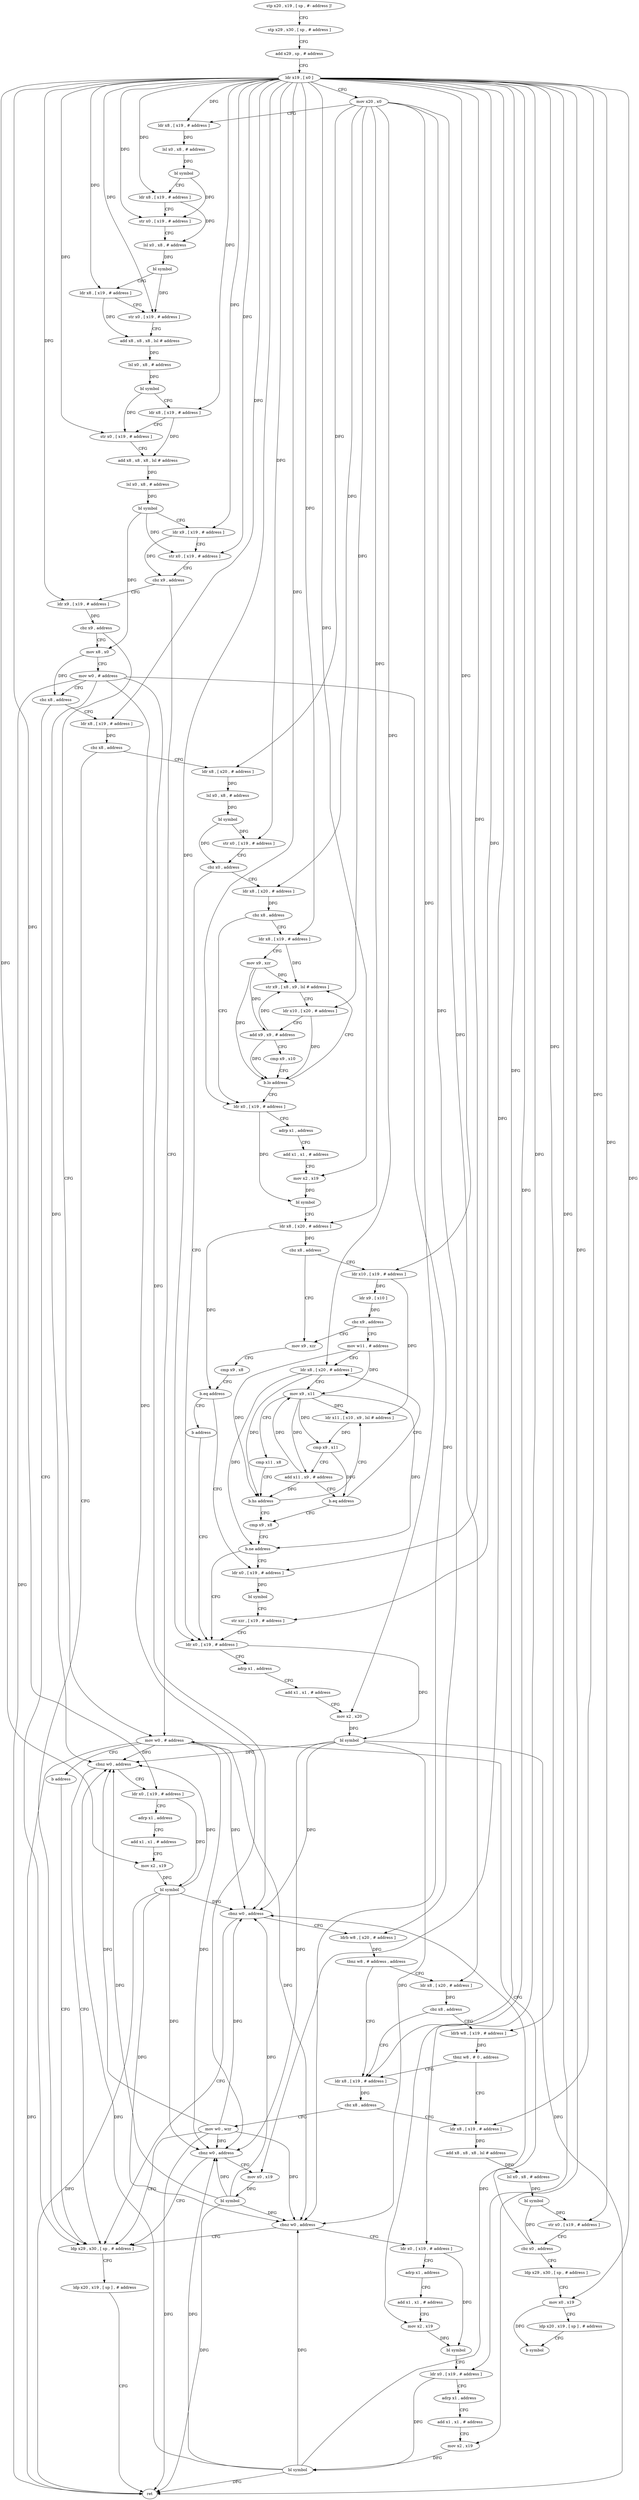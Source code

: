 digraph "func" {
"4222708" [label = "stp x20 , x19 , [ sp , #- address ]!" ]
"4222712" [label = "stp x29 , x30 , [ sp , # address ]" ]
"4222716" [label = "add x29 , sp , # address" ]
"4222720" [label = "ldr x19 , [ x0 ]" ]
"4222724" [label = "mov x20 , x0" ]
"4222728" [label = "ldr x8 , [ x19 , # address ]" ]
"4222732" [label = "lsl x0 , x8 , # address" ]
"4222736" [label = "bl symbol" ]
"4222740" [label = "ldr x8 , [ x19 , # address ]" ]
"4222744" [label = "str x0 , [ x19 , # address ]" ]
"4222748" [label = "lsl x0 , x8 , # address" ]
"4222752" [label = "bl symbol" ]
"4222756" [label = "ldr x8 , [ x19 , # address ]" ]
"4222760" [label = "str x0 , [ x19 , # address ]" ]
"4222764" [label = "add x8 , x8 , x8 , lsl # address" ]
"4222768" [label = "lsl x0 , x8 , # address" ]
"4222772" [label = "bl symbol" ]
"4222776" [label = "ldr x8 , [ x19 , # address ]" ]
"4222780" [label = "str x0 , [ x19 , # address ]" ]
"4222784" [label = "add x8 , x8 , x8 , lsl # address" ]
"4222788" [label = "lsl x0 , x8 , # address" ]
"4222792" [label = "bl symbol" ]
"4222796" [label = "ldr x9 , [ x19 , # address ]" ]
"4222800" [label = "str x0 , [ x19 , # address ]" ]
"4222804" [label = "cbz x9 , address" ]
"4223196" [label = "mov w0 , # address" ]
"4222808" [label = "ldr x9 , [ x19 , # address ]" ]
"4223200" [label = "b address" ]
"4223184" [label = "ldp x29 , x30 , [ sp , # address ]" ]
"4222812" [label = "cbz x9 , address" ]
"4222816" [label = "mov x8 , x0" ]
"4223188" [label = "ldp x20 , x19 , [ sp ] , # address" ]
"4223192" [label = "ret" ]
"4222820" [label = "mov w0 , # address" ]
"4222824" [label = "cbz x8 , address" ]
"4222828" [label = "ldr x8 , [ x19 , # address ]" ]
"4222832" [label = "cbz x8 , address" ]
"4222836" [label = "ldr x8 , [ x20 , # address ]" ]
"4222840" [label = "lsl x0 , x8 , # address" ]
"4222844" [label = "bl symbol" ]
"4222848" [label = "str x0 , [ x19 , # address ]" ]
"4222852" [label = "cbz x0 , address" ]
"4223004" [label = "ldr x0 , [ x19 , # address ]" ]
"4222856" [label = "ldr x8 , [ x20 , # address ]" ]
"4223008" [label = "adrp x1 , address" ]
"4223012" [label = "add x1 , x1 , # address" ]
"4223016" [label = "mov x2 , x20" ]
"4223020" [label = "bl symbol" ]
"4223024" [label = "cbnz w0 , address" ]
"4223028" [label = "ldr x0 , [ x19 , # address ]" ]
"4222860" [label = "cbz x8 , address" ]
"4222892" [label = "ldr x0 , [ x19 , # address ]" ]
"4222864" [label = "ldr x8 , [ x19 , # address ]" ]
"4223032" [label = "adrp x1 , address" ]
"4223036" [label = "add x1 , x1 , # address" ]
"4223040" [label = "mov x2 , x19" ]
"4223044" [label = "bl symbol" ]
"4223048" [label = "cbnz w0 , address" ]
"4223052" [label = "ldr x0 , [ x19 , # address ]" ]
"4222896" [label = "adrp x1 , address" ]
"4222900" [label = "add x1 , x1 , # address" ]
"4222904" [label = "mov x2 , x19" ]
"4222908" [label = "bl symbol" ]
"4222912" [label = "ldr x8 , [ x20 , # address ]" ]
"4222916" [label = "cbz x8 , address" ]
"4222932" [label = "mov x9 , xzr" ]
"4222920" [label = "ldr x10 , [ x19 , # address ]" ]
"4222868" [label = "mov x9 , xzr" ]
"4222872" [label = "str x9 , [ x8 , x9 , lsl # address ]" ]
"4223056" [label = "adrp x1 , address" ]
"4223060" [label = "add x1 , x1 , # address" ]
"4223064" [label = "mov x2 , x19" ]
"4223068" [label = "bl symbol" ]
"4223072" [label = "ldr x0 , [ x19 , # address ]" ]
"4223076" [label = "adrp x1 , address" ]
"4223080" [label = "add x1 , x1 , # address" ]
"4223084" [label = "mov x2 , x19" ]
"4223088" [label = "bl symbol" ]
"4223092" [label = "cbnz w0 , address" ]
"4223096" [label = "mov x0 , x19" ]
"4222936" [label = "cmp x9 , x8" ]
"4222940" [label = "b.eq address" ]
"4222992" [label = "ldr x0 , [ x19 , # address ]" ]
"4222944" [label = "b address" ]
"4222924" [label = "ldr x9 , [ x10 ]" ]
"4222928" [label = "cbz x9 , address" ]
"4222948" [label = "mov w11 , # address" ]
"4222876" [label = "ldr x10 , [ x20 , # address ]" ]
"4222880" [label = "add x9 , x9 , # address" ]
"4222884" [label = "cmp x9 , x10" ]
"4222888" [label = "b.lo address" ]
"4223100" [label = "bl symbol" ]
"4223104" [label = "cbnz w0 , address" ]
"4223108" [label = "ldrb w8 , [ x20 , # address ]" ]
"4222996" [label = "bl symbol" ]
"4223000" [label = "str xzr , [ x19 , # address ]" ]
"4222952" [label = "ldr x8 , [ x20 , # address ]" ]
"4223112" [label = "tbnz w8 , # address , address" ]
"4223132" [label = "ldr x8 , [ x19 , # address ]" ]
"4223116" [label = "ldr x8 , [ x20 , # address ]" ]
"4222984" [label = "cmp x9 , x8" ]
"4222988" [label = "b.ne address" ]
"4222968" [label = "ldr x11 , [ x10 , x9 , lsl # address ]" ]
"4222972" [label = "cmp x9 , x11" ]
"4222976" [label = "add x11 , x9 , # address" ]
"4222980" [label = "b.eq address" ]
"4223136" [label = "cbz x8 , address" ]
"4223180" [label = "mov w0 , wzr" ]
"4223140" [label = "ldr x8 , [ x19 , # address ]" ]
"4223120" [label = "cbz x8 , address" ]
"4223124" [label = "ldrb w8 , [ x19 , # address ]" ]
"4222956" [label = "mov x9 , x11" ]
"4222960" [label = "cmp x11 , x8" ]
"4222964" [label = "b.hs address" ]
"4223144" [label = "add x8 , x8 , x8 , lsl # address" ]
"4223148" [label = "lsl x0 , x8 , # address" ]
"4223152" [label = "bl symbol" ]
"4223156" [label = "str x0 , [ x19 , # address ]" ]
"4223160" [label = "cbz x0 , address" ]
"4223164" [label = "ldp x29 , x30 , [ sp , # address ]" ]
"4223128" [label = "tbnz w8 , # 0 , address" ]
"4223168" [label = "mov x0 , x19" ]
"4223172" [label = "ldp x20 , x19 , [ sp ] , # address" ]
"4223176" [label = "b symbol" ]
"4222708" -> "4222712" [ label = "CFG" ]
"4222712" -> "4222716" [ label = "CFG" ]
"4222716" -> "4222720" [ label = "CFG" ]
"4222720" -> "4222724" [ label = "CFG" ]
"4222720" -> "4222728" [ label = "DFG" ]
"4222720" -> "4222740" [ label = "DFG" ]
"4222720" -> "4222744" [ label = "DFG" ]
"4222720" -> "4222756" [ label = "DFG" ]
"4222720" -> "4222760" [ label = "DFG" ]
"4222720" -> "4222776" [ label = "DFG" ]
"4222720" -> "4222780" [ label = "DFG" ]
"4222720" -> "4222796" [ label = "DFG" ]
"4222720" -> "4222800" [ label = "DFG" ]
"4222720" -> "4222808" [ label = "DFG" ]
"4222720" -> "4222828" [ label = "DFG" ]
"4222720" -> "4222848" [ label = "DFG" ]
"4222720" -> "4223004" [ label = "DFG" ]
"4222720" -> "4223028" [ label = "DFG" ]
"4222720" -> "4223040" [ label = "DFG" ]
"4222720" -> "4222892" [ label = "DFG" ]
"4222720" -> "4222904" [ label = "DFG" ]
"4222720" -> "4222864" [ label = "DFG" ]
"4222720" -> "4223052" [ label = "DFG" ]
"4222720" -> "4223064" [ label = "DFG" ]
"4222720" -> "4223072" [ label = "DFG" ]
"4222720" -> "4223084" [ label = "DFG" ]
"4222720" -> "4222920" [ label = "DFG" ]
"4222720" -> "4223096" [ label = "DFG" ]
"4222720" -> "4222992" [ label = "DFG" ]
"4222720" -> "4223000" [ label = "DFG" ]
"4222720" -> "4223132" [ label = "DFG" ]
"4222720" -> "4223140" [ label = "DFG" ]
"4222720" -> "4223156" [ label = "DFG" ]
"4222720" -> "4223124" [ label = "DFG" ]
"4222720" -> "4223168" [ label = "DFG" ]
"4222724" -> "4222728" [ label = "CFG" ]
"4222724" -> "4222836" [ label = "DFG" ]
"4222724" -> "4223016" [ label = "DFG" ]
"4222724" -> "4222856" [ label = "DFG" ]
"4222724" -> "4222912" [ label = "DFG" ]
"4222724" -> "4222876" [ label = "DFG" ]
"4222724" -> "4223108" [ label = "DFG" ]
"4222724" -> "4222952" [ label = "DFG" ]
"4222724" -> "4223116" [ label = "DFG" ]
"4222728" -> "4222732" [ label = "DFG" ]
"4222732" -> "4222736" [ label = "DFG" ]
"4222736" -> "4222740" [ label = "CFG" ]
"4222736" -> "4222744" [ label = "DFG" ]
"4222740" -> "4222744" [ label = "CFG" ]
"4222740" -> "4222748" [ label = "DFG" ]
"4222744" -> "4222748" [ label = "CFG" ]
"4222748" -> "4222752" [ label = "DFG" ]
"4222752" -> "4222756" [ label = "CFG" ]
"4222752" -> "4222760" [ label = "DFG" ]
"4222756" -> "4222760" [ label = "CFG" ]
"4222756" -> "4222764" [ label = "DFG" ]
"4222760" -> "4222764" [ label = "CFG" ]
"4222764" -> "4222768" [ label = "DFG" ]
"4222768" -> "4222772" [ label = "DFG" ]
"4222772" -> "4222776" [ label = "CFG" ]
"4222772" -> "4222780" [ label = "DFG" ]
"4222776" -> "4222780" [ label = "CFG" ]
"4222776" -> "4222784" [ label = "DFG" ]
"4222780" -> "4222784" [ label = "CFG" ]
"4222784" -> "4222788" [ label = "DFG" ]
"4222788" -> "4222792" [ label = "DFG" ]
"4222792" -> "4222796" [ label = "CFG" ]
"4222792" -> "4222800" [ label = "DFG" ]
"4222792" -> "4222816" [ label = "DFG" ]
"4222796" -> "4222800" [ label = "CFG" ]
"4222796" -> "4222804" [ label = "DFG" ]
"4222800" -> "4222804" [ label = "CFG" ]
"4222804" -> "4223196" [ label = "CFG" ]
"4222804" -> "4222808" [ label = "CFG" ]
"4223196" -> "4223200" [ label = "CFG" ]
"4223196" -> "4223192" [ label = "DFG" ]
"4223196" -> "4223024" [ label = "DFG" ]
"4223196" -> "4223048" [ label = "DFG" ]
"4223196" -> "4223092" [ label = "DFG" ]
"4223196" -> "4223104" [ label = "DFG" ]
"4222808" -> "4222812" [ label = "DFG" ]
"4223200" -> "4223184" [ label = "CFG" ]
"4223184" -> "4223188" [ label = "CFG" ]
"4222812" -> "4223196" [ label = "CFG" ]
"4222812" -> "4222816" [ label = "CFG" ]
"4222816" -> "4222820" [ label = "CFG" ]
"4222816" -> "4222824" [ label = "DFG" ]
"4223188" -> "4223192" [ label = "CFG" ]
"4222820" -> "4222824" [ label = "CFG" ]
"4222820" -> "4223192" [ label = "DFG" ]
"4222820" -> "4223024" [ label = "DFG" ]
"4222820" -> "4223048" [ label = "DFG" ]
"4222820" -> "4223092" [ label = "DFG" ]
"4222820" -> "4223104" [ label = "DFG" ]
"4222824" -> "4223184" [ label = "CFG" ]
"4222824" -> "4222828" [ label = "CFG" ]
"4222828" -> "4222832" [ label = "DFG" ]
"4222832" -> "4223184" [ label = "CFG" ]
"4222832" -> "4222836" [ label = "CFG" ]
"4222836" -> "4222840" [ label = "DFG" ]
"4222840" -> "4222844" [ label = "DFG" ]
"4222844" -> "4222848" [ label = "DFG" ]
"4222844" -> "4222852" [ label = "DFG" ]
"4222848" -> "4222852" [ label = "CFG" ]
"4222852" -> "4223004" [ label = "CFG" ]
"4222852" -> "4222856" [ label = "CFG" ]
"4223004" -> "4223008" [ label = "CFG" ]
"4223004" -> "4223020" [ label = "DFG" ]
"4222856" -> "4222860" [ label = "DFG" ]
"4223008" -> "4223012" [ label = "CFG" ]
"4223012" -> "4223016" [ label = "CFG" ]
"4223016" -> "4223020" [ label = "DFG" ]
"4223020" -> "4223024" [ label = "DFG" ]
"4223020" -> "4223192" [ label = "DFG" ]
"4223020" -> "4223048" [ label = "DFG" ]
"4223020" -> "4223092" [ label = "DFG" ]
"4223020" -> "4223104" [ label = "DFG" ]
"4223024" -> "4223184" [ label = "CFG" ]
"4223024" -> "4223028" [ label = "CFG" ]
"4223028" -> "4223032" [ label = "CFG" ]
"4223028" -> "4223044" [ label = "DFG" ]
"4222860" -> "4222892" [ label = "CFG" ]
"4222860" -> "4222864" [ label = "CFG" ]
"4222892" -> "4222896" [ label = "CFG" ]
"4222892" -> "4222908" [ label = "DFG" ]
"4222864" -> "4222868" [ label = "CFG" ]
"4222864" -> "4222872" [ label = "DFG" ]
"4223032" -> "4223036" [ label = "CFG" ]
"4223036" -> "4223040" [ label = "CFG" ]
"4223040" -> "4223044" [ label = "DFG" ]
"4223044" -> "4223048" [ label = "DFG" ]
"4223044" -> "4223024" [ label = "DFG" ]
"4223044" -> "4223192" [ label = "DFG" ]
"4223044" -> "4223092" [ label = "DFG" ]
"4223044" -> "4223104" [ label = "DFG" ]
"4223048" -> "4223184" [ label = "CFG" ]
"4223048" -> "4223052" [ label = "CFG" ]
"4223052" -> "4223056" [ label = "CFG" ]
"4223052" -> "4223068" [ label = "DFG" ]
"4222896" -> "4222900" [ label = "CFG" ]
"4222900" -> "4222904" [ label = "CFG" ]
"4222904" -> "4222908" [ label = "DFG" ]
"4222908" -> "4222912" [ label = "CFG" ]
"4222912" -> "4222916" [ label = "DFG" ]
"4222912" -> "4222940" [ label = "DFG" ]
"4222916" -> "4222932" [ label = "CFG" ]
"4222916" -> "4222920" [ label = "CFG" ]
"4222932" -> "4222936" [ label = "CFG" ]
"4222920" -> "4222924" [ label = "DFG" ]
"4222920" -> "4222968" [ label = "DFG" ]
"4222868" -> "4222872" [ label = "DFG" ]
"4222868" -> "4222880" [ label = "DFG" ]
"4222868" -> "4222888" [ label = "DFG" ]
"4222872" -> "4222876" [ label = "CFG" ]
"4223056" -> "4223060" [ label = "CFG" ]
"4223060" -> "4223064" [ label = "CFG" ]
"4223064" -> "4223068" [ label = "DFG" ]
"4223068" -> "4223072" [ label = "CFG" ]
"4223072" -> "4223076" [ label = "CFG" ]
"4223072" -> "4223088" [ label = "DFG" ]
"4223076" -> "4223080" [ label = "CFG" ]
"4223080" -> "4223084" [ label = "CFG" ]
"4223084" -> "4223088" [ label = "DFG" ]
"4223088" -> "4223092" [ label = "DFG" ]
"4223088" -> "4223024" [ label = "DFG" ]
"4223088" -> "4223048" [ label = "DFG" ]
"4223088" -> "4223192" [ label = "DFG" ]
"4223088" -> "4223104" [ label = "DFG" ]
"4223092" -> "4223184" [ label = "CFG" ]
"4223092" -> "4223096" [ label = "CFG" ]
"4223096" -> "4223100" [ label = "DFG" ]
"4222936" -> "4222940" [ label = "CFG" ]
"4222940" -> "4222992" [ label = "CFG" ]
"4222940" -> "4222944" [ label = "CFG" ]
"4222992" -> "4222996" [ label = "DFG" ]
"4222944" -> "4223004" [ label = "CFG" ]
"4222924" -> "4222928" [ label = "DFG" ]
"4222928" -> "4222948" [ label = "CFG" ]
"4222928" -> "4222932" [ label = "CFG" ]
"4222948" -> "4222952" [ label = "CFG" ]
"4222948" -> "4222956" [ label = "DFG" ]
"4222948" -> "4222964" [ label = "DFG" ]
"4222876" -> "4222880" [ label = "CFG" ]
"4222876" -> "4222888" [ label = "DFG" ]
"4222880" -> "4222884" [ label = "CFG" ]
"4222880" -> "4222872" [ label = "DFG" ]
"4222880" -> "4222888" [ label = "DFG" ]
"4222884" -> "4222888" [ label = "CFG" ]
"4222888" -> "4222872" [ label = "CFG" ]
"4222888" -> "4222892" [ label = "CFG" ]
"4223100" -> "4223104" [ label = "DFG" ]
"4223100" -> "4223024" [ label = "DFG" ]
"4223100" -> "4223048" [ label = "DFG" ]
"4223100" -> "4223092" [ label = "DFG" ]
"4223100" -> "4223192" [ label = "DFG" ]
"4223104" -> "4223184" [ label = "CFG" ]
"4223104" -> "4223108" [ label = "CFG" ]
"4223108" -> "4223112" [ label = "DFG" ]
"4222996" -> "4223000" [ label = "CFG" ]
"4223000" -> "4223004" [ label = "CFG" ]
"4222952" -> "4222956" [ label = "CFG" ]
"4222952" -> "4222964" [ label = "DFG" ]
"4222952" -> "4222988" [ label = "DFG" ]
"4223112" -> "4223132" [ label = "CFG" ]
"4223112" -> "4223116" [ label = "CFG" ]
"4223132" -> "4223136" [ label = "DFG" ]
"4223116" -> "4223120" [ label = "DFG" ]
"4222984" -> "4222988" [ label = "CFG" ]
"4222988" -> "4223004" [ label = "CFG" ]
"4222988" -> "4222992" [ label = "CFG" ]
"4222968" -> "4222972" [ label = "DFG" ]
"4222972" -> "4222976" [ label = "CFG" ]
"4222972" -> "4222980" [ label = "DFG" ]
"4222976" -> "4222980" [ label = "CFG" ]
"4222976" -> "4222956" [ label = "DFG" ]
"4222976" -> "4222964" [ label = "DFG" ]
"4222980" -> "4222952" [ label = "CFG" ]
"4222980" -> "4222984" [ label = "CFG" ]
"4223136" -> "4223180" [ label = "CFG" ]
"4223136" -> "4223140" [ label = "CFG" ]
"4223180" -> "4223184" [ label = "CFG" ]
"4223180" -> "4223024" [ label = "DFG" ]
"4223180" -> "4223048" [ label = "DFG" ]
"4223180" -> "4223092" [ label = "DFG" ]
"4223180" -> "4223104" [ label = "DFG" ]
"4223180" -> "4223192" [ label = "DFG" ]
"4223140" -> "4223144" [ label = "DFG" ]
"4223120" -> "4223132" [ label = "CFG" ]
"4223120" -> "4223124" [ label = "CFG" ]
"4223124" -> "4223128" [ label = "DFG" ]
"4222956" -> "4222960" [ label = "CFG" ]
"4222956" -> "4222988" [ label = "DFG" ]
"4222956" -> "4222968" [ label = "DFG" ]
"4222956" -> "4222972" [ label = "DFG" ]
"4222956" -> "4222976" [ label = "DFG" ]
"4222960" -> "4222964" [ label = "CFG" ]
"4222964" -> "4222984" [ label = "CFG" ]
"4222964" -> "4222968" [ label = "CFG" ]
"4223144" -> "4223148" [ label = "DFG" ]
"4223148" -> "4223152" [ label = "DFG" ]
"4223152" -> "4223156" [ label = "DFG" ]
"4223152" -> "4223160" [ label = "DFG" ]
"4223156" -> "4223160" [ label = "CFG" ]
"4223160" -> "4223196" [ label = "CFG" ]
"4223160" -> "4223164" [ label = "CFG" ]
"4223164" -> "4223168" [ label = "CFG" ]
"4223128" -> "4223140" [ label = "CFG" ]
"4223128" -> "4223132" [ label = "CFG" ]
"4223168" -> "4223172" [ label = "CFG" ]
"4223168" -> "4223176" [ label = "DFG" ]
"4223172" -> "4223176" [ label = "CFG" ]
}
